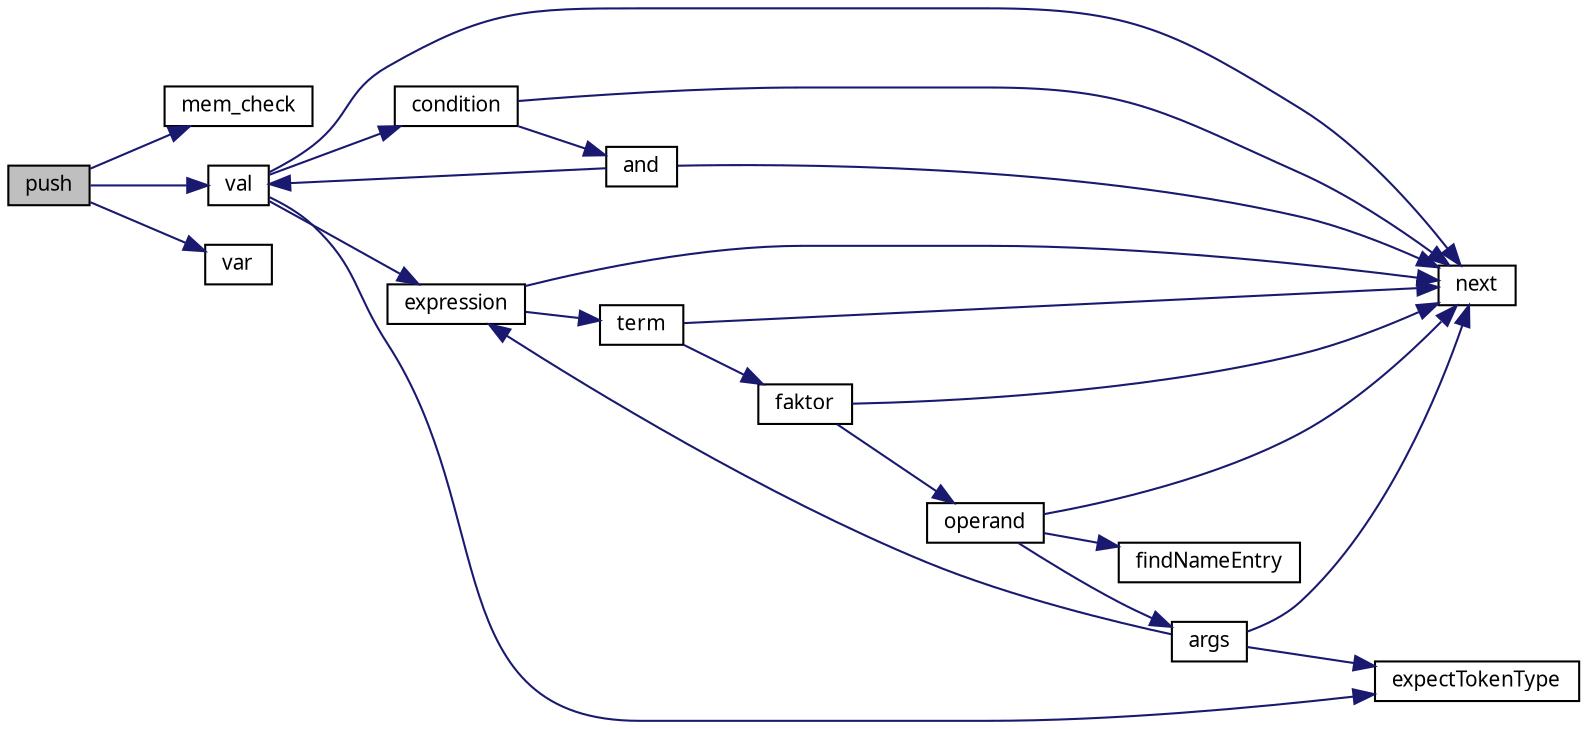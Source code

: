 digraph "push"
{
 // LATEX_PDF_SIZE
  edge [fontname="LiberationSans-Regular.ttf",fontsize="10",labelfontname="LiberationSans-Regular.ttf",labelfontsize="10"];
  node [fontname="LiberationSans-Regular.ttf",fontsize="10",shape=record];
  rankdir="LR";
  Node1 [label="push",height=0.2,width=0.4,color="black", fillcolor="grey75", style="filled", fontcolor="black",tooltip=" "];
  Node1 -> Node2 [color="midnightblue",fontsize="10",style="solid",fontname="LiberationSans-Regular.ttf"];
  Node2 [label="mem_check",height=0.2,width=0.4,color="black", fillcolor="white", style="filled",URL="$main_8c.html#a0d74806279f74450fea21a03b1825563",tooltip=" "];
  Node1 -> Node3 [color="midnightblue",fontsize="10",style="solid",fontname="LiberationSans-Regular.ttf"];
  Node3 [label="val",height=0.2,width=0.4,color="black", fillcolor="white", style="filled",URL="$parse_8c.html#af308eab887b87fb8f14d8df1dcddad3d",tooltip=" "];
  Node3 -> Node4 [color="midnightblue",fontsize="10",style="solid",fontname="LiberationSans-Regular.ttf"];
  Node4 [label="condition",height=0.2,width=0.4,color="black", fillcolor="white", style="filled",URL="$parse_8c.html#a953fce1ce73d9322eec5ab8d8927cca4",tooltip=" "];
  Node4 -> Node5 [color="midnightblue",fontsize="10",style="solid",fontname="LiberationSans-Regular.ttf"];
  Node5 [label="and",height=0.2,width=0.4,color="black", fillcolor="white", style="filled",URL="$parse_8c.html#a486115f3279c9a99d32888aa9b4122e3",tooltip=" "];
  Node5 -> Node6 [color="midnightblue",fontsize="10",style="solid",fontname="LiberationSans-Regular.ttf"];
  Node6 [label="next",height=0.2,width=0.4,color="black", fillcolor="white", style="filled",URL="$parse_8c.html#a787ad0ee03f539f4a2904660bb6b8ce7",tooltip=" "];
  Node5 -> Node3 [color="midnightblue",fontsize="10",style="solid",fontname="LiberationSans-Regular.ttf"];
  Node4 -> Node6 [color="midnightblue",fontsize="10",style="solid",fontname="LiberationSans-Regular.ttf"];
  Node3 -> Node7 [color="midnightblue",fontsize="10",style="solid",fontname="LiberationSans-Regular.ttf"];
  Node7 [label="expectTokenType",height=0.2,width=0.4,color="black", fillcolor="white", style="filled",URL="$parse_8c.html#a72766d9d606eee9f4032df8622a6d70d",tooltip=" "];
  Node3 -> Node8 [color="midnightblue",fontsize="10",style="solid",fontname="LiberationSans-Regular.ttf"];
  Node8 [label="expression",height=0.2,width=0.4,color="black", fillcolor="white", style="filled",URL="$parse_8c.html#ae1b73fa9a679f12f99603a8e036f29a1",tooltip=" "];
  Node8 -> Node6 [color="midnightblue",fontsize="10",style="solid",fontname="LiberationSans-Regular.ttf"];
  Node8 -> Node9 [color="midnightblue",fontsize="10",style="solid",fontname="LiberationSans-Regular.ttf"];
  Node9 [label="term",height=0.2,width=0.4,color="black", fillcolor="white", style="filled",URL="$parse_8c.html#a8455fef910204ded541f8f1aa43f2a69",tooltip="Parsen von Termen."];
  Node9 -> Node10 [color="midnightblue",fontsize="10",style="solid",fontname="LiberationSans-Regular.ttf"];
  Node10 [label="faktor",height=0.2,width=0.4,color="black", fillcolor="white", style="filled",URL="$parse_8c.html#a340afd1a010d6fc6a7d4ed1f4cd0abbf",tooltip=" "];
  Node10 -> Node6 [color="midnightblue",fontsize="10",style="solid",fontname="LiberationSans-Regular.ttf"];
  Node10 -> Node11 [color="midnightblue",fontsize="10",style="solid",fontname="LiberationSans-Regular.ttf"];
  Node11 [label="operand",height=0.2,width=0.4,color="black", fillcolor="white", style="filled",URL="$parse_8c.html#ab9515122dd01b9c3bf6934505b9d6106",tooltip=" "];
  Node11 -> Node12 [color="midnightblue",fontsize="10",style="solid",fontname="LiberationSans-Regular.ttf"];
  Node12 [label="args",height=0.2,width=0.4,color="black", fillcolor="white", style="filled",URL="$parse_8c.html#a2163d6cb4e700c66c35600edcc97aee7",tooltip=" "];
  Node12 -> Node7 [color="midnightblue",fontsize="10",style="solid",fontname="LiberationSans-Regular.ttf"];
  Node12 -> Node8 [color="midnightblue",fontsize="10",style="solid",fontname="LiberationSans-Regular.ttf"];
  Node12 -> Node6 [color="midnightblue",fontsize="10",style="solid",fontname="LiberationSans-Regular.ttf"];
  Node11 -> Node13 [color="midnightblue",fontsize="10",style="solid",fontname="LiberationSans-Regular.ttf"];
  Node13 [label="findNameEntry",height=0.2,width=0.4,color="black", fillcolor="white", style="filled",URL="$parse_8c.html#a0f9a0aa6c8d036339d3a494c17e1320d",tooltip=" "];
  Node11 -> Node6 [color="midnightblue",fontsize="10",style="solid",fontname="LiberationSans-Regular.ttf"];
  Node9 -> Node6 [color="midnightblue",fontsize="10",style="solid",fontname="LiberationSans-Regular.ttf"];
  Node3 -> Node6 [color="midnightblue",fontsize="10",style="solid",fontname="LiberationSans-Regular.ttf"];
  Node1 -> Node14 [color="midnightblue",fontsize="10",style="solid",fontname="LiberationSans-Regular.ttf"];
  Node14 [label="var",height=0.2,width=0.4,color="black", fillcolor="white", style="filled",URL="$parse_8c.html#a66e534895dc627672543e3dca09a168b",tooltip=" "];
}

